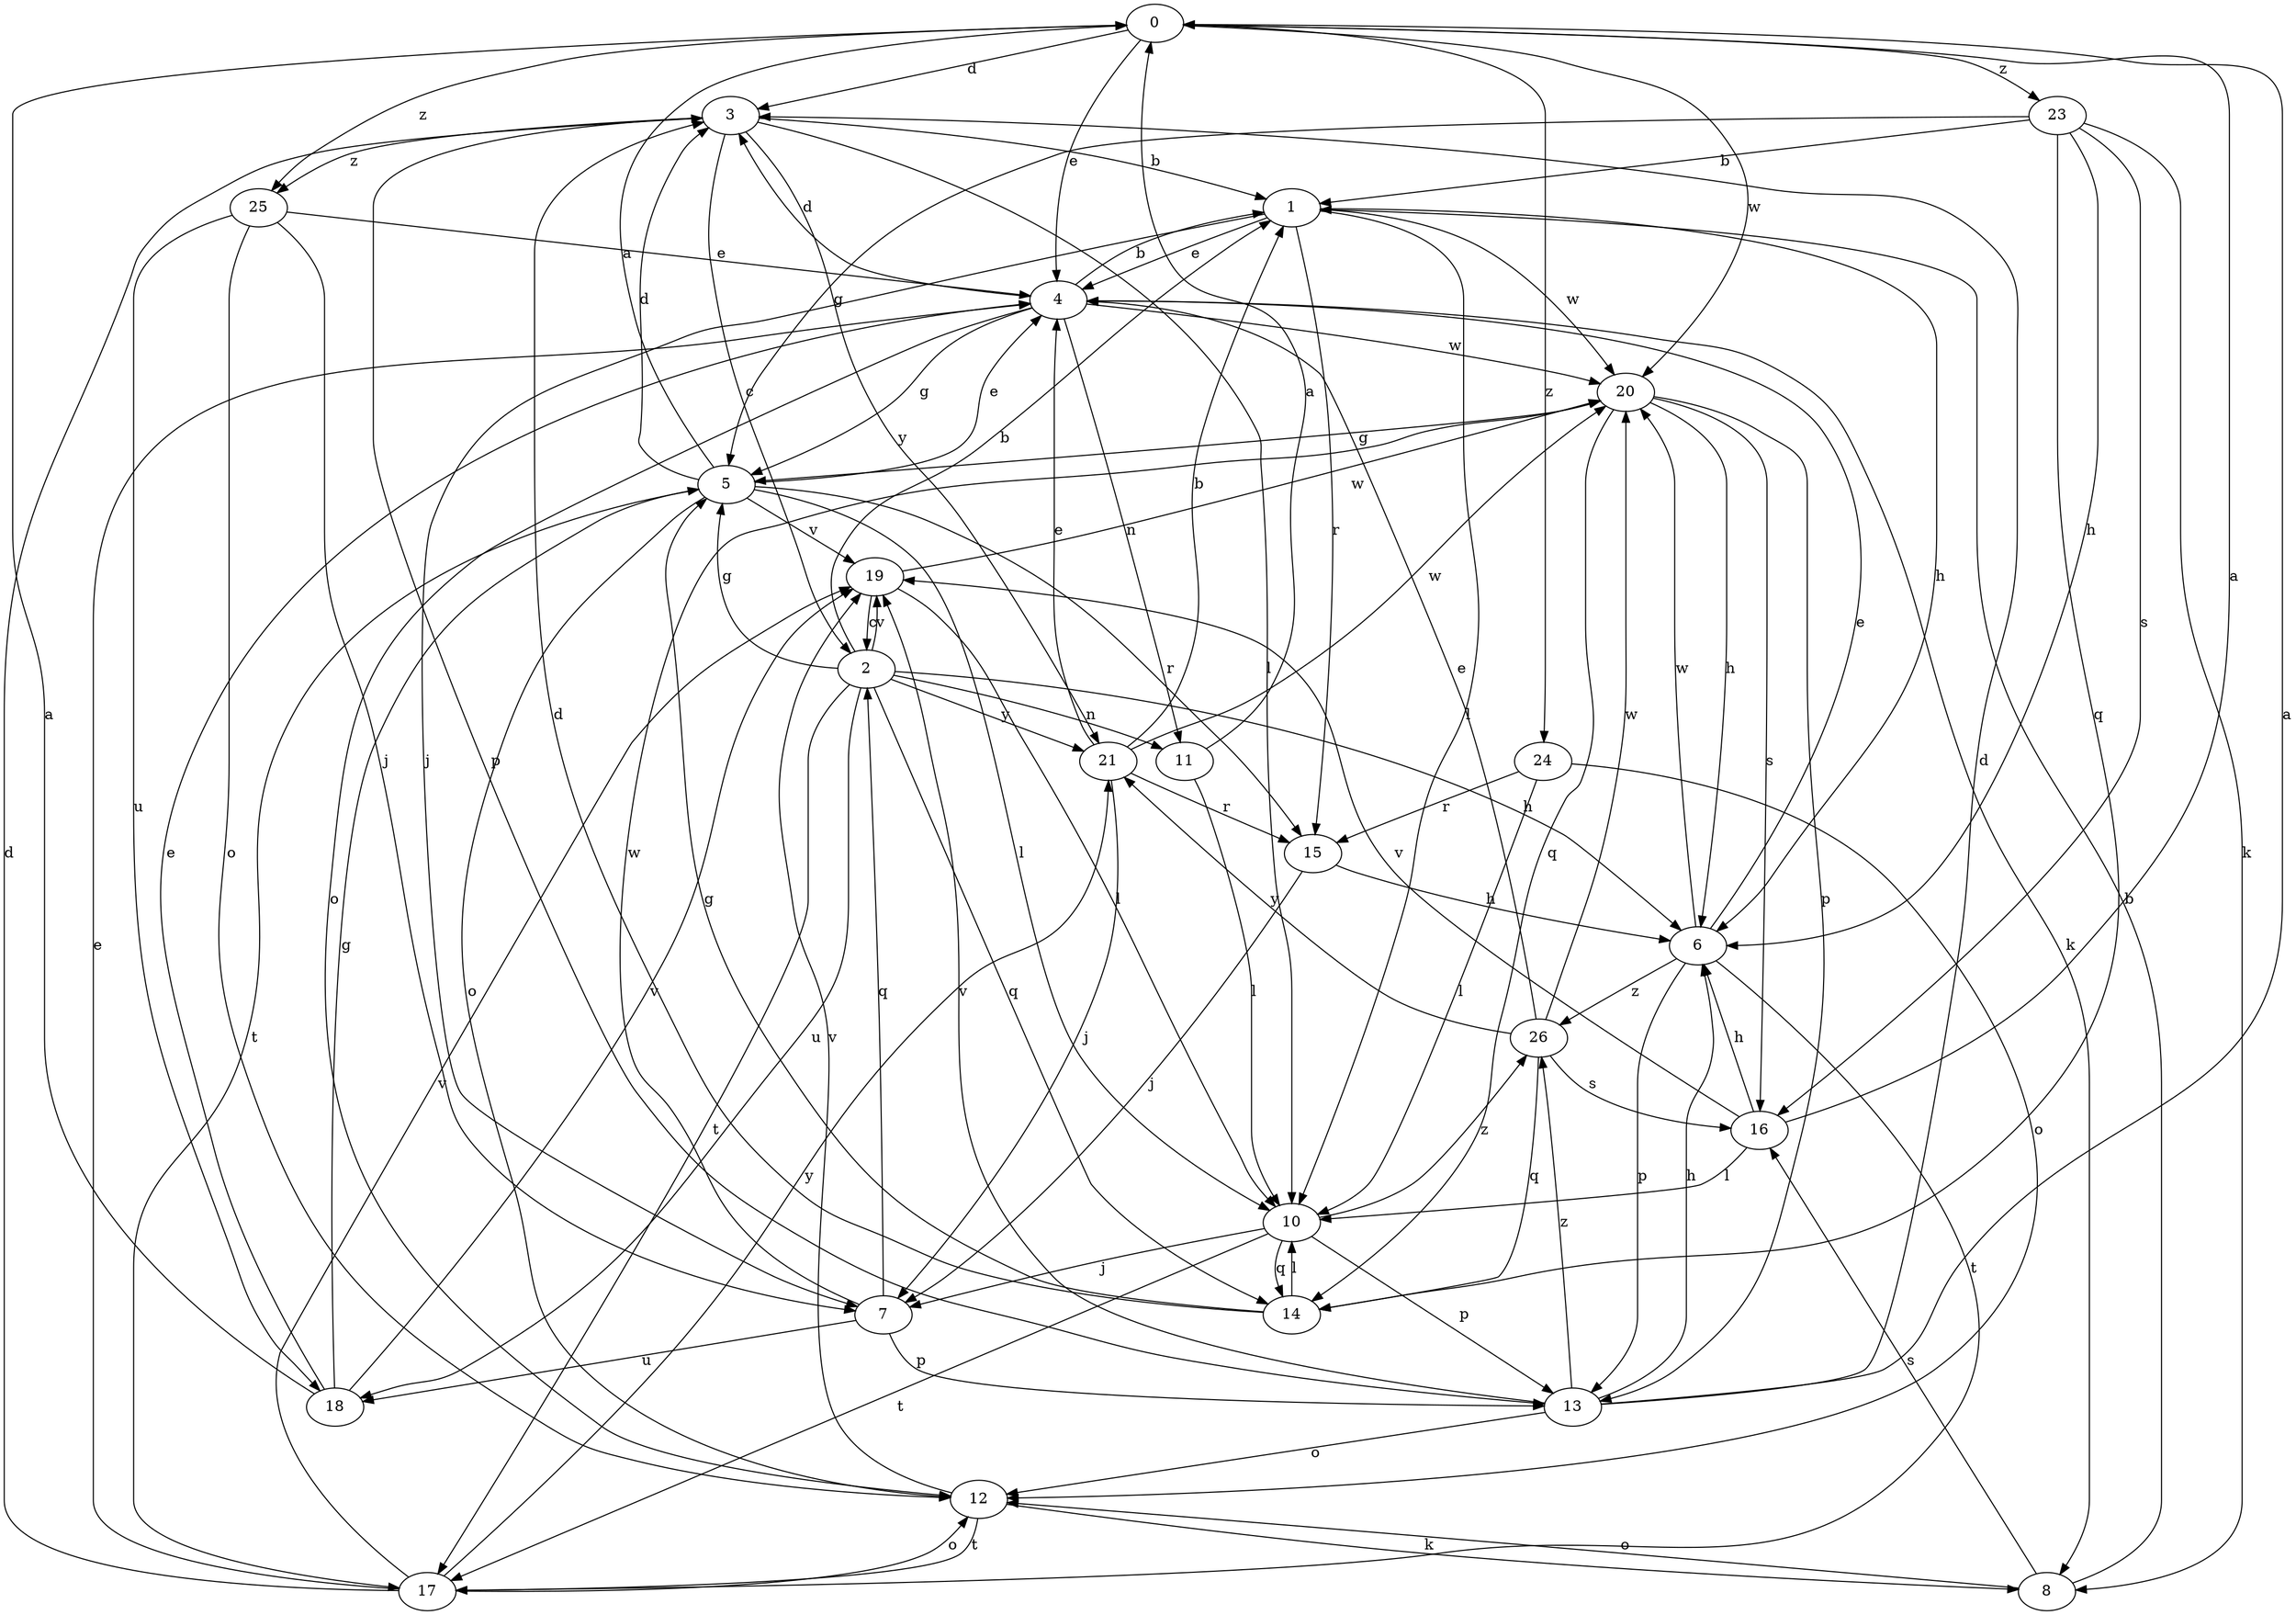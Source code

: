 strict digraph  {
0;
1;
2;
3;
4;
5;
6;
7;
8;
10;
11;
12;
13;
14;
15;
16;
17;
18;
19;
20;
21;
23;
24;
25;
26;
0 -> 3  [label=d];
0 -> 4  [label=e];
0 -> 20  [label=w];
0 -> 23  [label=z];
0 -> 24  [label=z];
0 -> 25  [label=z];
1 -> 4  [label=e];
1 -> 6  [label=h];
1 -> 7  [label=j];
1 -> 10  [label=l];
1 -> 15  [label=r];
1 -> 20  [label=w];
2 -> 1  [label=b];
2 -> 5  [label=g];
2 -> 6  [label=h];
2 -> 11  [label=n];
2 -> 14  [label=q];
2 -> 17  [label=t];
2 -> 18  [label=u];
2 -> 19  [label=v];
2 -> 21  [label=y];
3 -> 1  [label=b];
3 -> 2  [label=c];
3 -> 10  [label=l];
3 -> 13  [label=p];
3 -> 21  [label=y];
3 -> 25  [label=z];
4 -> 1  [label=b];
4 -> 3  [label=d];
4 -> 5  [label=g];
4 -> 8  [label=k];
4 -> 11  [label=n];
4 -> 12  [label=o];
4 -> 20  [label=w];
5 -> 0  [label=a];
5 -> 3  [label=d];
5 -> 4  [label=e];
5 -> 10  [label=l];
5 -> 12  [label=o];
5 -> 15  [label=r];
5 -> 17  [label=t];
5 -> 19  [label=v];
6 -> 4  [label=e];
6 -> 13  [label=p];
6 -> 17  [label=t];
6 -> 20  [label=w];
6 -> 26  [label=z];
7 -> 2  [label=q];
7 -> 13  [label=p];
7 -> 18  [label=u];
7 -> 20  [label=w];
8 -> 1  [label=b];
8 -> 12  [label=o];
8 -> 16  [label=s];
10 -> 7  [label=j];
10 -> 13  [label=p];
10 -> 14  [label=q];
10 -> 17  [label=t];
10 -> 26  [label=z];
11 -> 0  [label=a];
11 -> 10  [label=l];
12 -> 8  [label=k];
12 -> 17  [label=t];
12 -> 19  [label=v];
13 -> 0  [label=a];
13 -> 3  [label=d];
13 -> 6  [label=h];
13 -> 12  [label=o];
13 -> 19  [label=v];
13 -> 26  [label=z];
14 -> 3  [label=d];
14 -> 5  [label=g];
14 -> 10  [label=l];
15 -> 6  [label=h];
15 -> 7  [label=j];
16 -> 0  [label=a];
16 -> 6  [label=h];
16 -> 10  [label=l];
16 -> 19  [label=v];
17 -> 3  [label=d];
17 -> 4  [label=e];
17 -> 12  [label=o];
17 -> 19  [label=v];
17 -> 21  [label=y];
18 -> 0  [label=a];
18 -> 4  [label=e];
18 -> 5  [label=g];
18 -> 19  [label=v];
19 -> 2  [label=c];
19 -> 10  [label=l];
19 -> 20  [label=w];
20 -> 5  [label=g];
20 -> 6  [label=h];
20 -> 13  [label=p];
20 -> 14  [label=q];
20 -> 16  [label=s];
21 -> 1  [label=b];
21 -> 4  [label=e];
21 -> 7  [label=j];
21 -> 15  [label=r];
21 -> 20  [label=w];
23 -> 1  [label=b];
23 -> 5  [label=g];
23 -> 6  [label=h];
23 -> 8  [label=k];
23 -> 14  [label=q];
23 -> 16  [label=s];
24 -> 10  [label=l];
24 -> 12  [label=o];
24 -> 15  [label=r];
25 -> 4  [label=e];
25 -> 7  [label=j];
25 -> 12  [label=o];
25 -> 18  [label=u];
26 -> 4  [label=e];
26 -> 14  [label=q];
26 -> 16  [label=s];
26 -> 20  [label=w];
26 -> 21  [label=y];
}

